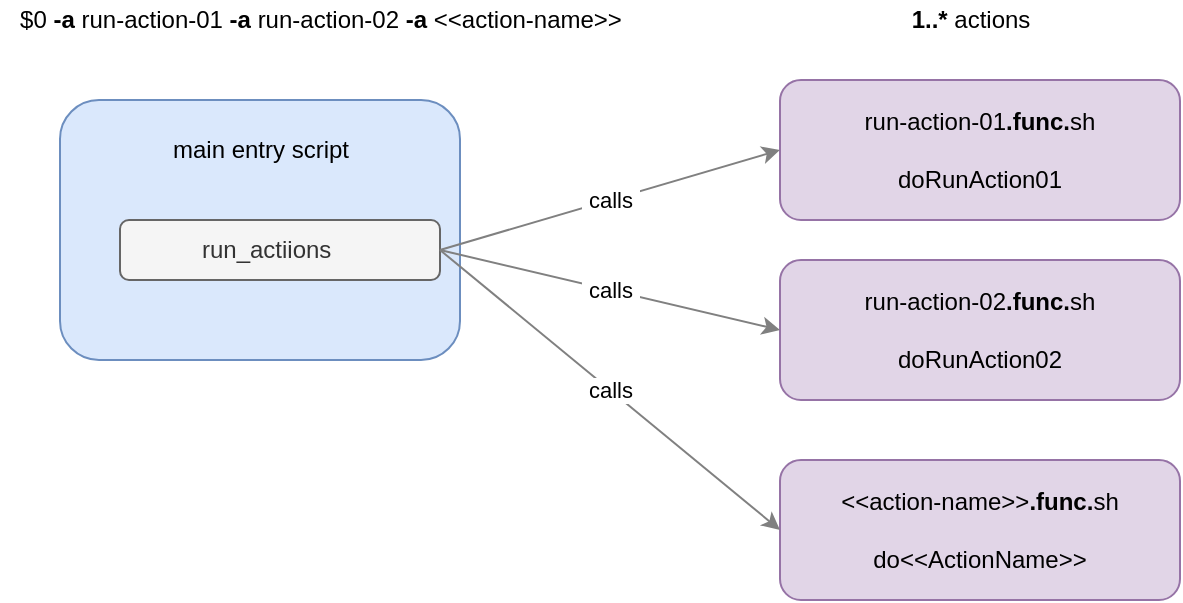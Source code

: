 <mxfile version="12.8.8" type="device"><diagram id="7QwlTcOpciF6nX8watiw" name="Page-1"><mxGraphModel dx="946" dy="562" grid="1" gridSize="10" guides="1" tooltips="1" connect="1" arrows="1" fold="1" page="1" pageScale="1" pageWidth="850" pageHeight="1100" math="0" shadow="0"><root><mxCell id="0"/><mxCell id="1" parent="0"/><mxCell id="FZftvLzwXEZ3iGcu78oT-1" value="" style="rounded=1;whiteSpace=wrap;html=1;fillColor=#dae8fc;strokeColor=#6c8ebf;strokeWidth=1;" vertex="1" parent="1"><mxGeometry x="70" y="130" width="200" height="130" as="geometry"/></mxCell><mxCell id="FZftvLzwXEZ3iGcu78oT-2" value="main entry script" style="text;html=1;resizable=0;autosize=1;align=center;verticalAlign=middle;points=[];fillColor=none;strokeColor=none;rounded=0;" vertex="1" parent="1"><mxGeometry x="120" y="145" width="100" height="20" as="geometry"/></mxCell><mxCell id="FZftvLzwXEZ3iGcu78oT-3" value="run_actiions&amp;nbsp; &amp;nbsp;&amp;nbsp;" style="rounded=1;whiteSpace=wrap;html=1;strokeWidth=1;fillColor=#f5f5f5;strokeColor=#666666;fontColor=#333333;" vertex="1" parent="1"><mxGeometry x="100" y="190" width="160" height="30" as="geometry"/></mxCell><mxCell id="FZftvLzwXEZ3iGcu78oT-4" value="run-action-01&lt;b&gt;.func.&lt;/b&gt;sh&lt;br&gt;&lt;br&gt;doRunAction01" style="rounded=1;whiteSpace=wrap;html=1;fillColor=#e1d5e7;strokeColor=#9673a6;strokeWidth=1;" vertex="1" parent="1"><mxGeometry x="430" y="120" width="200" height="70" as="geometry"/></mxCell><mxCell id="FZftvLzwXEZ3iGcu78oT-5" value="run-action-02&lt;b&gt;.func.&lt;/b&gt;sh&lt;br&gt;&lt;br&gt;doRunAction02" style="rounded=1;whiteSpace=wrap;html=1;fillColor=#e1d5e7;strokeColor=#9673a6;strokeWidth=1;" vertex="1" parent="1"><mxGeometry x="430" y="210" width="200" height="70" as="geometry"/></mxCell><mxCell id="FZftvLzwXEZ3iGcu78oT-6" value="&amp;lt;&amp;lt;action-name&amp;gt;&amp;gt;&lt;b&gt;.func.&lt;/b&gt;sh&lt;br&gt;&lt;br&gt;do&amp;lt;&amp;lt;ActionName&amp;gt;&amp;gt;" style="rounded=1;whiteSpace=wrap;html=1;fillColor=#e1d5e7;strokeColor=#9673a6;strokeWidth=1;" vertex="1" parent="1"><mxGeometry x="430" y="310" width="200" height="70" as="geometry"/></mxCell><mxCell id="FZftvLzwXEZ3iGcu78oT-14" value="&amp;nbsp;calls&amp;nbsp;" style="endArrow=classic;html=1;shadow=0;strokeColor=#808080;exitX=1;exitY=0.5;exitDx=0;exitDy=0;entryX=0;entryY=0.5;entryDx=0;entryDy=0;" edge="1" parent="1" source="FZftvLzwXEZ3iGcu78oT-3" target="FZftvLzwXEZ3iGcu78oT-5"><mxGeometry width="50" height="50" relative="1" as="geometry"><mxPoint x="320" y="240" as="sourcePoint"/><mxPoint x="370" y="190" as="targetPoint"/></mxGeometry></mxCell><mxCell id="FZftvLzwXEZ3iGcu78oT-15" value="&amp;nbsp;calls&amp;nbsp;" style="endArrow=classic;html=1;shadow=0;strokeColor=#808080;exitX=1;exitY=0.5;exitDx=0;exitDy=0;entryX=0;entryY=0.5;entryDx=0;entryDy=0;" edge="1" parent="1" source="FZftvLzwXEZ3iGcu78oT-3" target="FZftvLzwXEZ3iGcu78oT-6"><mxGeometry width="50" height="50" relative="1" as="geometry"><mxPoint x="260" y="235" as="sourcePoint"/><mxPoint x="440" y="295" as="targetPoint"/></mxGeometry></mxCell><mxCell id="FZftvLzwXEZ3iGcu78oT-17" value="&amp;nbsp;calls&amp;nbsp;" style="endArrow=classic;html=1;shadow=0;strokeColor=#808080;exitX=1;exitY=0.5;exitDx=0;exitDy=0;entryX=0;entryY=0.5;entryDx=0;entryDy=0;" edge="1" parent="1" source="FZftvLzwXEZ3iGcu78oT-3" target="FZftvLzwXEZ3iGcu78oT-4"><mxGeometry width="50" height="50" relative="1" as="geometry"><mxPoint x="260" y="235" as="sourcePoint"/><mxPoint x="440" y="295" as="targetPoint"/></mxGeometry></mxCell><mxCell id="FZftvLzwXEZ3iGcu78oT-18" value="$0 &lt;b&gt;-a &lt;/b&gt;run-action-01 &lt;b&gt;-a &lt;/b&gt;run-action-02 &lt;b&gt;-a &lt;/b&gt;&amp;lt;&amp;lt;action-name&amp;gt;&amp;gt;" style="text;html=1;resizable=0;autosize=1;align=center;verticalAlign=middle;points=[];fillColor=none;strokeColor=none;rounded=0;" vertex="1" parent="1"><mxGeometry x="40" y="80" width="320" height="20" as="geometry"/></mxCell><mxCell id="FZftvLzwXEZ3iGcu78oT-19" value="&lt;b&gt;1..*&lt;/b&gt; actions" style="text;html=1;resizable=0;autosize=1;align=center;verticalAlign=middle;points=[];fillColor=none;strokeColor=none;rounded=0;" vertex="1" parent="1"><mxGeometry x="490" y="80" width="70" height="20" as="geometry"/></mxCell></root></mxGraphModel></diagram></mxfile>